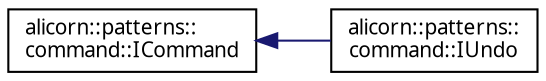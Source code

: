 digraph "Иерархия классов. Графический вид."
{
 // INTERACTIVE_SVG=YES
  edge [fontname="Verdana",fontsize="10",labelfontname="Verdana",labelfontsize="10"];
  node [fontname="Verdana",fontsize="10",shape=record];
  rankdir="LR";
  Node1 [label="alicorn::patterns::\lcommand::ICommand",height=0.2,width=0.4,color="black", fillcolor="white", style="filled",URL="$a00094.html",tooltip="Класс входит в Проект Patterns   Интерфейсный класс для команд. "];
  Node1 -> Node2 [dir="back",color="midnightblue",fontsize="10",style="solid",fontname="Verdana"];
  Node2 [label="alicorn::patterns::\lcommand::IUndo",height=0.2,width=0.4,color="black", fillcolor="white", style="filled",URL="$a00101.html",tooltip="Класс входит в Проект Patterns   Интерфейсный класс для команд, поддерживающих отмену последнего дейс..."];
}
